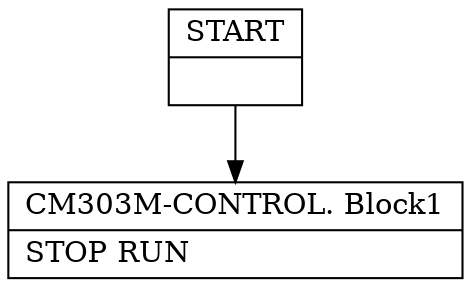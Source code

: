 digraph Cfg {
node [
shape = "record"
]

edge [
arrowtail = "empty"
]
Block0 [
label = "{START|}"
]
Block1 [
label = "{CM303M-CONTROL. Block1|    STOP RUN\l}"
]
Block0 -> Block1

}
